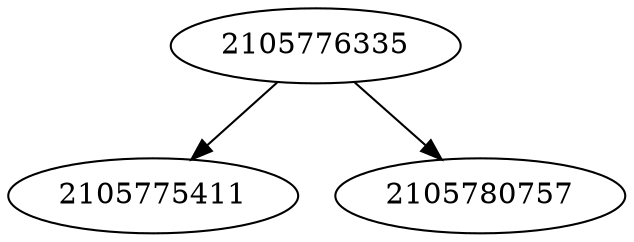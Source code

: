 strict digraph  {
2105775411;
2105780757;
2105776335;
2105776335 -> 2105775411;
2105776335 -> 2105780757;
}

